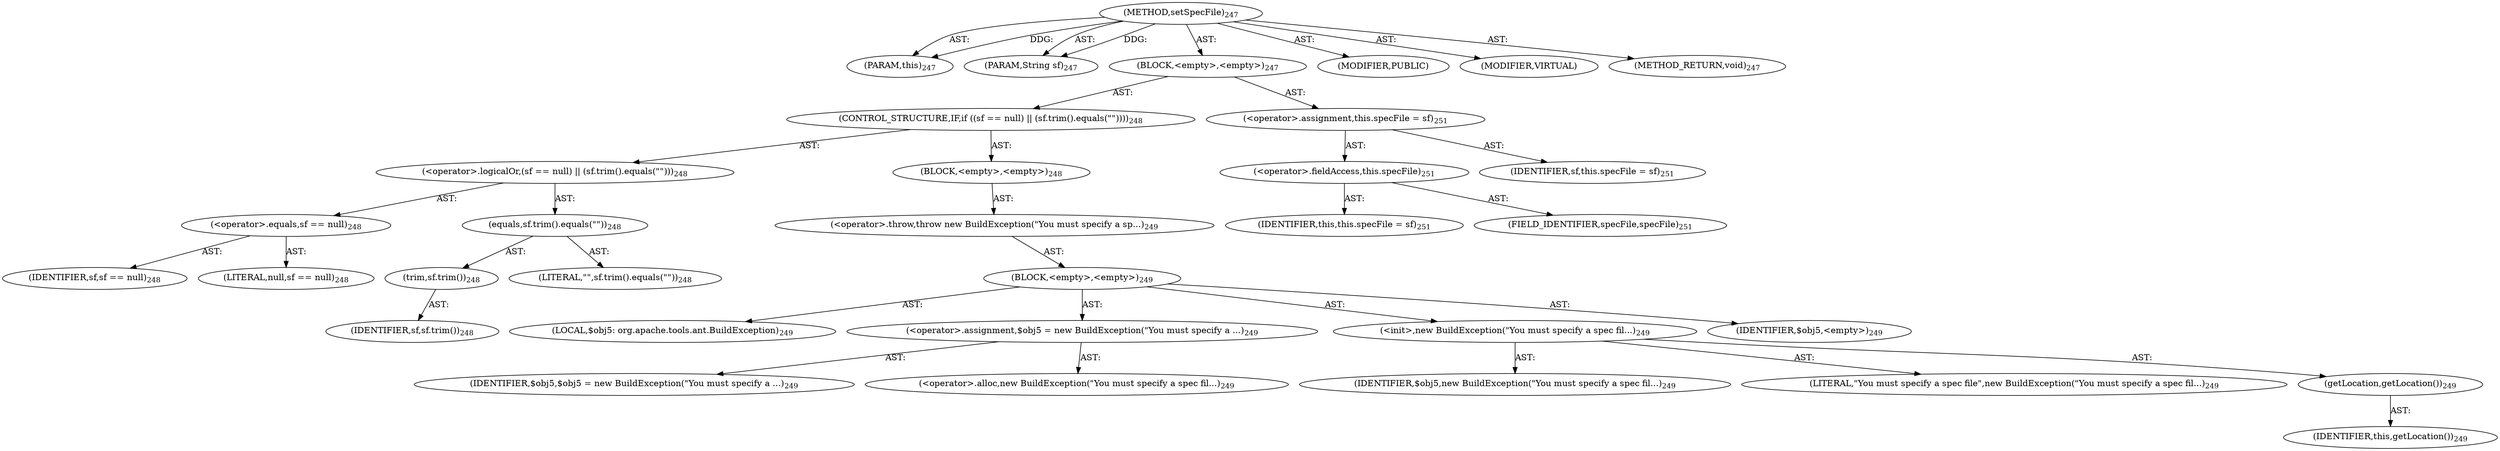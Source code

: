 digraph "setSpecFile" {  
"111669149699" [label = <(METHOD,setSpecFile)<SUB>247</SUB>> ]
"115964116995" [label = <(PARAM,this)<SUB>247</SUB>> ]
"115964117002" [label = <(PARAM,String sf)<SUB>247</SUB>> ]
"25769803808" [label = <(BLOCK,&lt;empty&gt;,&lt;empty&gt;)<SUB>247</SUB>> ]
"47244640280" [label = <(CONTROL_STRUCTURE,IF,if ((sf == null) || (sf.trim().equals(&quot;&quot;))))<SUB>248</SUB>> ]
"30064771198" [label = <(&lt;operator&gt;.logicalOr,(sf == null) || (sf.trim().equals(&quot;&quot;)))<SUB>248</SUB>> ]
"30064771199" [label = <(&lt;operator&gt;.equals,sf == null)<SUB>248</SUB>> ]
"68719476842" [label = <(IDENTIFIER,sf,sf == null)<SUB>248</SUB>> ]
"90194313237" [label = <(LITERAL,null,sf == null)<SUB>248</SUB>> ]
"30064771200" [label = <(equals,sf.trim().equals(&quot;&quot;))<SUB>248</SUB>> ]
"30064771201" [label = <(trim,sf.trim())<SUB>248</SUB>> ]
"68719476843" [label = <(IDENTIFIER,sf,sf.trim())<SUB>248</SUB>> ]
"90194313238" [label = <(LITERAL,&quot;&quot;,sf.trim().equals(&quot;&quot;))<SUB>248</SUB>> ]
"25769803809" [label = <(BLOCK,&lt;empty&gt;,&lt;empty&gt;)<SUB>248</SUB>> ]
"30064771202" [label = <(&lt;operator&gt;.throw,throw new BuildException(&quot;You must specify a sp...)<SUB>249</SUB>> ]
"25769803810" [label = <(BLOCK,&lt;empty&gt;,&lt;empty&gt;)<SUB>249</SUB>> ]
"94489280524" [label = <(LOCAL,$obj5: org.apache.tools.ant.BuildException)<SUB>249</SUB>> ]
"30064771203" [label = <(&lt;operator&gt;.assignment,$obj5 = new BuildException(&quot;You must specify a ...)<SUB>249</SUB>> ]
"68719476844" [label = <(IDENTIFIER,$obj5,$obj5 = new BuildException(&quot;You must specify a ...)<SUB>249</SUB>> ]
"30064771204" [label = <(&lt;operator&gt;.alloc,new BuildException(&quot;You must specify a spec fil...)<SUB>249</SUB>> ]
"30064771205" [label = <(&lt;init&gt;,new BuildException(&quot;You must specify a spec fil...)<SUB>249</SUB>> ]
"68719476845" [label = <(IDENTIFIER,$obj5,new BuildException(&quot;You must specify a spec fil...)<SUB>249</SUB>> ]
"90194313239" [label = <(LITERAL,&quot;You must specify a spec file&quot;,new BuildException(&quot;You must specify a spec fil...)<SUB>249</SUB>> ]
"30064771206" [label = <(getLocation,getLocation())<SUB>249</SUB>> ]
"68719476748" [label = <(IDENTIFIER,this,getLocation())<SUB>249</SUB>> ]
"68719476846" [label = <(IDENTIFIER,$obj5,&lt;empty&gt;)<SUB>249</SUB>> ]
"30064771207" [label = <(&lt;operator&gt;.assignment,this.specFile = sf)<SUB>251</SUB>> ]
"30064771208" [label = <(&lt;operator&gt;.fieldAccess,this.specFile)<SUB>251</SUB>> ]
"68719476749" [label = <(IDENTIFIER,this,this.specFile = sf)<SUB>251</SUB>> ]
"55834574875" [label = <(FIELD_IDENTIFIER,specFile,specFile)<SUB>251</SUB>> ]
"68719476847" [label = <(IDENTIFIER,sf,this.specFile = sf)<SUB>251</SUB>> ]
"133143986191" [label = <(MODIFIER,PUBLIC)> ]
"133143986192" [label = <(MODIFIER,VIRTUAL)> ]
"128849018883" [label = <(METHOD_RETURN,void)<SUB>247</SUB>> ]
  "111669149699" -> "115964116995"  [ label = "AST: "] 
  "111669149699" -> "115964117002"  [ label = "AST: "] 
  "111669149699" -> "25769803808"  [ label = "AST: "] 
  "111669149699" -> "133143986191"  [ label = "AST: "] 
  "111669149699" -> "133143986192"  [ label = "AST: "] 
  "111669149699" -> "128849018883"  [ label = "AST: "] 
  "25769803808" -> "47244640280"  [ label = "AST: "] 
  "25769803808" -> "30064771207"  [ label = "AST: "] 
  "47244640280" -> "30064771198"  [ label = "AST: "] 
  "47244640280" -> "25769803809"  [ label = "AST: "] 
  "30064771198" -> "30064771199"  [ label = "AST: "] 
  "30064771198" -> "30064771200"  [ label = "AST: "] 
  "30064771199" -> "68719476842"  [ label = "AST: "] 
  "30064771199" -> "90194313237"  [ label = "AST: "] 
  "30064771200" -> "30064771201"  [ label = "AST: "] 
  "30064771200" -> "90194313238"  [ label = "AST: "] 
  "30064771201" -> "68719476843"  [ label = "AST: "] 
  "25769803809" -> "30064771202"  [ label = "AST: "] 
  "30064771202" -> "25769803810"  [ label = "AST: "] 
  "25769803810" -> "94489280524"  [ label = "AST: "] 
  "25769803810" -> "30064771203"  [ label = "AST: "] 
  "25769803810" -> "30064771205"  [ label = "AST: "] 
  "25769803810" -> "68719476846"  [ label = "AST: "] 
  "30064771203" -> "68719476844"  [ label = "AST: "] 
  "30064771203" -> "30064771204"  [ label = "AST: "] 
  "30064771205" -> "68719476845"  [ label = "AST: "] 
  "30064771205" -> "90194313239"  [ label = "AST: "] 
  "30064771205" -> "30064771206"  [ label = "AST: "] 
  "30064771206" -> "68719476748"  [ label = "AST: "] 
  "30064771207" -> "30064771208"  [ label = "AST: "] 
  "30064771207" -> "68719476847"  [ label = "AST: "] 
  "30064771208" -> "68719476749"  [ label = "AST: "] 
  "30064771208" -> "55834574875"  [ label = "AST: "] 
  "111669149699" -> "115964116995"  [ label = "DDG: "] 
  "111669149699" -> "115964117002"  [ label = "DDG: "] 
}
